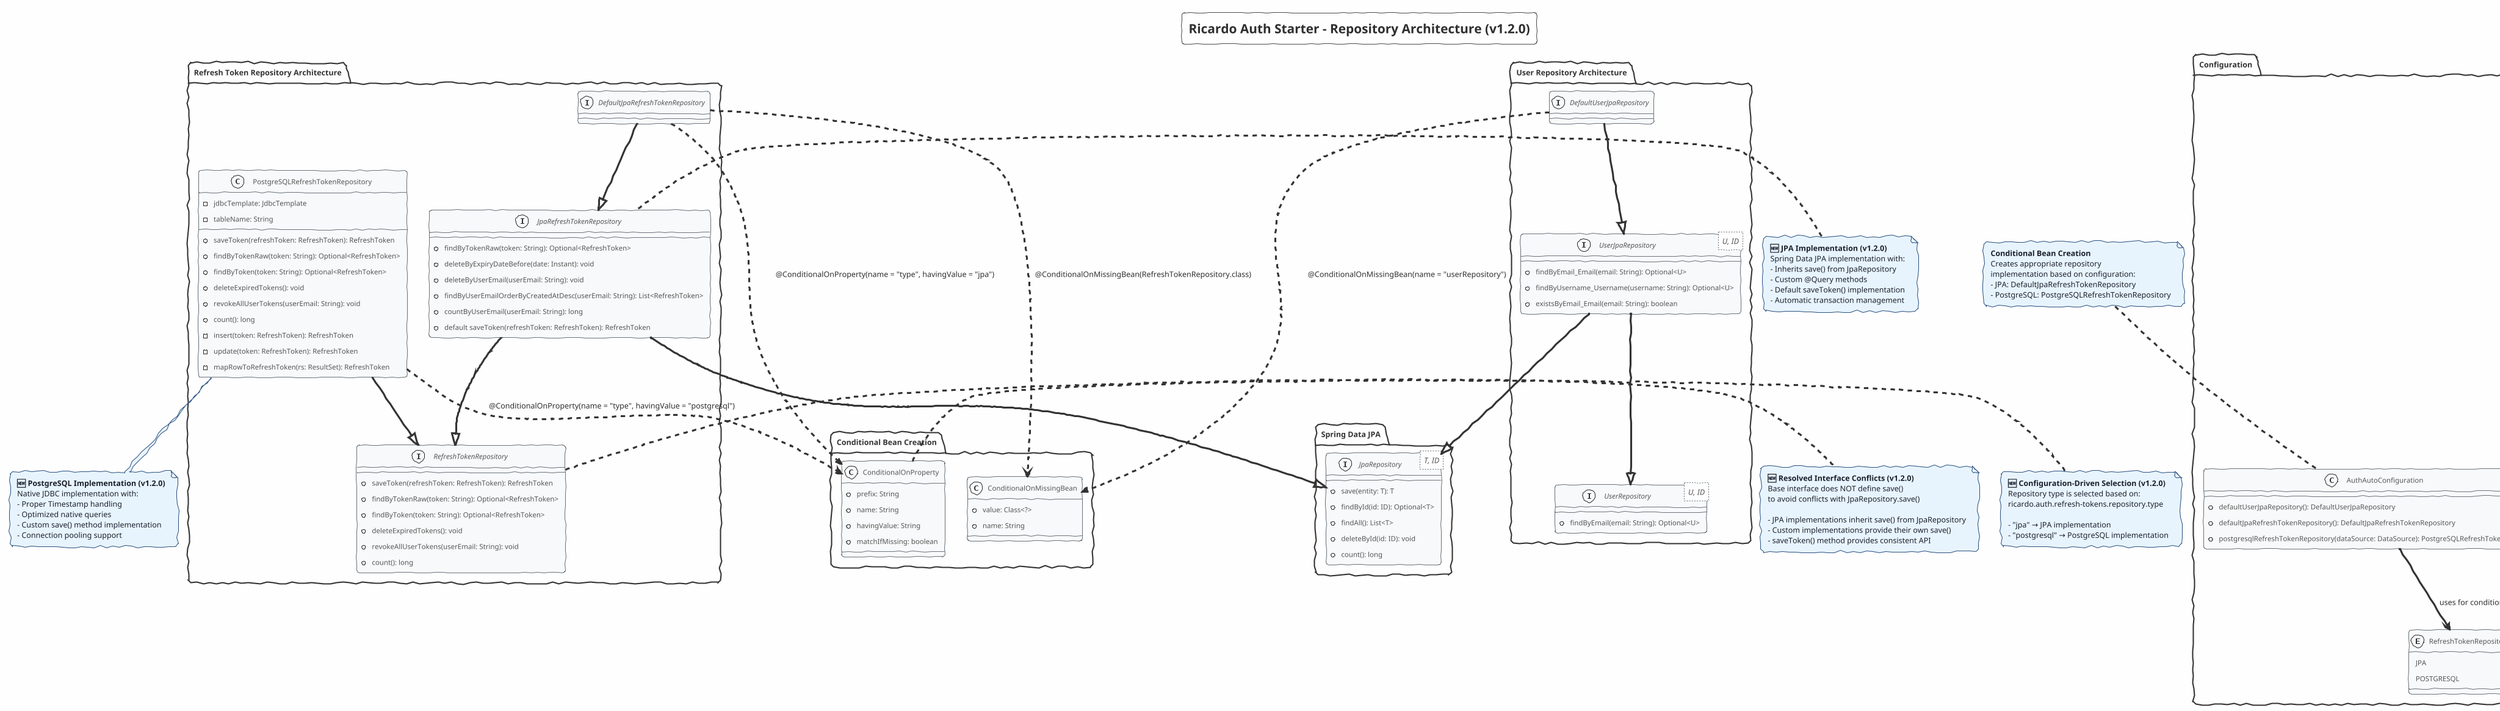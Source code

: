 @startuml Auth Starter - Repository Architecture

!theme sketchy-outline
skinparam backgroundColor #FEFEFE
skinparam classBackgroundColor #F8F9FA
skinparam classBorderColor #6C757D
skinparam noteBackgroundColor #E8F4FD
skinparam noteBorderColor #2C5282
skinparam noteFontColor #1A202C

title Ricardo Auth Starter - Repository Architecture (v1.2.0)

package "Spring Data JPA" {
    interface "JpaRepository<T, ID>" as JpaRepository {
        +save(entity: T): T
        +findById(id: ID): Optional<T>
        +findAll(): List<T>
        +deleteById(id: ID): void
        +count(): long
    }
}

package "User Repository Architecture" {
    interface "UserRepository<U, ID>" as UserRepository {
        +findByEmail(email: String): Optional<U>
    }
    
    interface "UserJpaRepository<U, ID>" as UserJpaRepository {
        +findByEmail_Email(email: String): Optional<U>
        +findByUsername_Username(username: String): Optional<U>
        +existsByEmail_Email(email: String): boolean
    }
    
    interface DefaultUserJpaRepository {
        ' Default implementation for User and Long
    }
    
    UserJpaRepository --|> UserRepository
    UserJpaRepository --|> JpaRepository
    DefaultUserJpaRepository --|> UserJpaRepository
}

package "Refresh Token Repository Architecture" {
    interface RefreshTokenRepository {
        +saveToken(refreshToken: RefreshToken): RefreshToken
        +findByTokenRaw(token: String): Optional<RefreshToken>
        +findByToken(token: String): Optional<RefreshToken>
        +deleteExpiredTokens(): void
        +revokeAllUserTokens(userEmail: String): void
        +count(): long
    }
    
    interface JpaRefreshTokenRepository {
        +findByTokenRaw(token: String): Optional<RefreshToken>
        +deleteByExpiryDateBefore(date: Instant): void
        +deleteByUserEmail(userEmail: String): void
        +findByUserEmailOrderByCreatedAtDesc(userEmail: String): List<RefreshToken>
        +countByUserEmail(userEmail: String): long
        +default saveToken(refreshToken: RefreshToken): RefreshToken
    }
    
    interface DefaultJpaRefreshTokenRepository {
        ' Default JPA implementation
    }
    
    class PostgreSQLRefreshTokenRepository {
        -jdbcTemplate: JdbcTemplate
        -tableName: String
        +saveToken(refreshToken: RefreshToken): RefreshToken
        +findByTokenRaw(token: String): Optional<RefreshToken>
        +findByToken(token: String): Optional<RefreshToken>
        +deleteExpiredTokens(): void
        +revokeAllUserTokens(userEmail: String): void
        +count(): long
        -insert(token: RefreshToken): RefreshToken
        -update(token: RefreshToken): RefreshToken
        -mapRowToRefreshToken(rs: ResultSet): RefreshToken
    }
    
    JpaRefreshTokenRepository --|> RefreshTokenRepository
    JpaRefreshTokenRepository --|> JpaRepository
    DefaultJpaRefreshTokenRepository --|> JpaRefreshTokenRepository
    PostgreSQLRefreshTokenRepository --|> RefreshTokenRepository
}


package "Configuration" {
    class AuthAutoConfiguration {
        +defaultUserJpaRepository(): DefaultUserJpaRepository
        +defaultJpaRefreshTokenRepository(): DefaultJpaRefreshTokenRepository
        +postgresqlRefreshTokenRepository(dataSource: DataSource): PostgreSQLRefreshTokenRepository
    }
    
    class AuthProperties {
        -refreshTokens: RefreshTokens
    }
    
    class "AuthProperties.RefreshTokens" as RefreshTokens {
        -repository: Repository
    }
    
    class "Repository" as RepositoryConfig {
        -type: RefreshTokenRepositoryType
    }
    
    enum RefreshTokenRepositoryType {
        JPA
        POSTGRESQL
    }
    
    AuthProperties *-- RefreshTokens
    RefreshTokens *-- RepositoryConfig
    RepositoryConfig --> RefreshTokenRepositoryType
    AuthAutoConfiguration --> RefreshTokenRepositoryType : uses for conditional creation
}

package "Conditional Bean Creation" {
    class ConditionalOnProperty {
        +prefix: String
        +name: String
        +havingValue: String
        +matchIfMissing: boolean
    }
    
    class ConditionalOnMissingBean {
        +value: Class<?>
        +name: String
    }
    
    DefaultUserJpaRepository ..> ConditionalOnMissingBean : @ConditionalOnMissingBean(name = "userRepository")
    DefaultJpaRefreshTokenRepository ..> ConditionalOnMissingBean : @ConditionalOnMissingBean(RefreshTokenRepository.class)
    DefaultJpaRefreshTokenRepository ..> ConditionalOnProperty : @ConditionalOnProperty(name = "type", havingValue = "jpa")
    PostgreSQLRefreshTokenRepository ..> ConditionalOnProperty : @ConditionalOnProperty(name = "type", havingValue = "postgresql")
}

note right of RefreshTokenRepository #E8F4FD
  **🆕 Resolved Interface Conflicts (v1.2.0)**
  Base interface does NOT define save()
  to avoid conflicts with JpaRepository.save()
  
  - JPA implementations inherit save() from JpaRepository
  - Custom implementations provide their own save()
  - saveToken() method provides consistent API
end note

note bottom of PostgreSQLRefreshTokenRepository #E8F4FD
  **🆕 PostgreSQL Implementation (v1.2.0)**
  Native JDBC implementation with:
  - Proper Timestamp handling
  - Optimized native queries
  - Custom save() method implementation
  - Connection pooling support
end note

note left of JpaRefreshTokenRepository #E8F4FD
  **🆕 JPA Implementation (v1.2.0)**
  Spring Data JPA implementation with:
  - Inherits save() from JpaRepository
  - Custom @Query methods
  - Default saveToken() implementation
  - Automatic transaction management
end note

note top of AuthAutoConfiguration #E8F4FD
  **Conditional Bean Creation**
  Creates appropriate repository
  implementation based on configuration:
  - JPA: DefaultJpaRefreshTokenRepository
  - PostgreSQL: PostgreSQLRefreshTokenRepository
end note

note right of ConditionalOnProperty #E8F4FD
  **🆕 Configuration-Driven Selection (v1.2.0)**
  Repository type is selected based on:
  ricardo.auth.refresh-tokens.repository.type
  
  - "jpa" → JPA implementation
  - "postgresql" → PostgreSQL implementation
end note

@enduml
